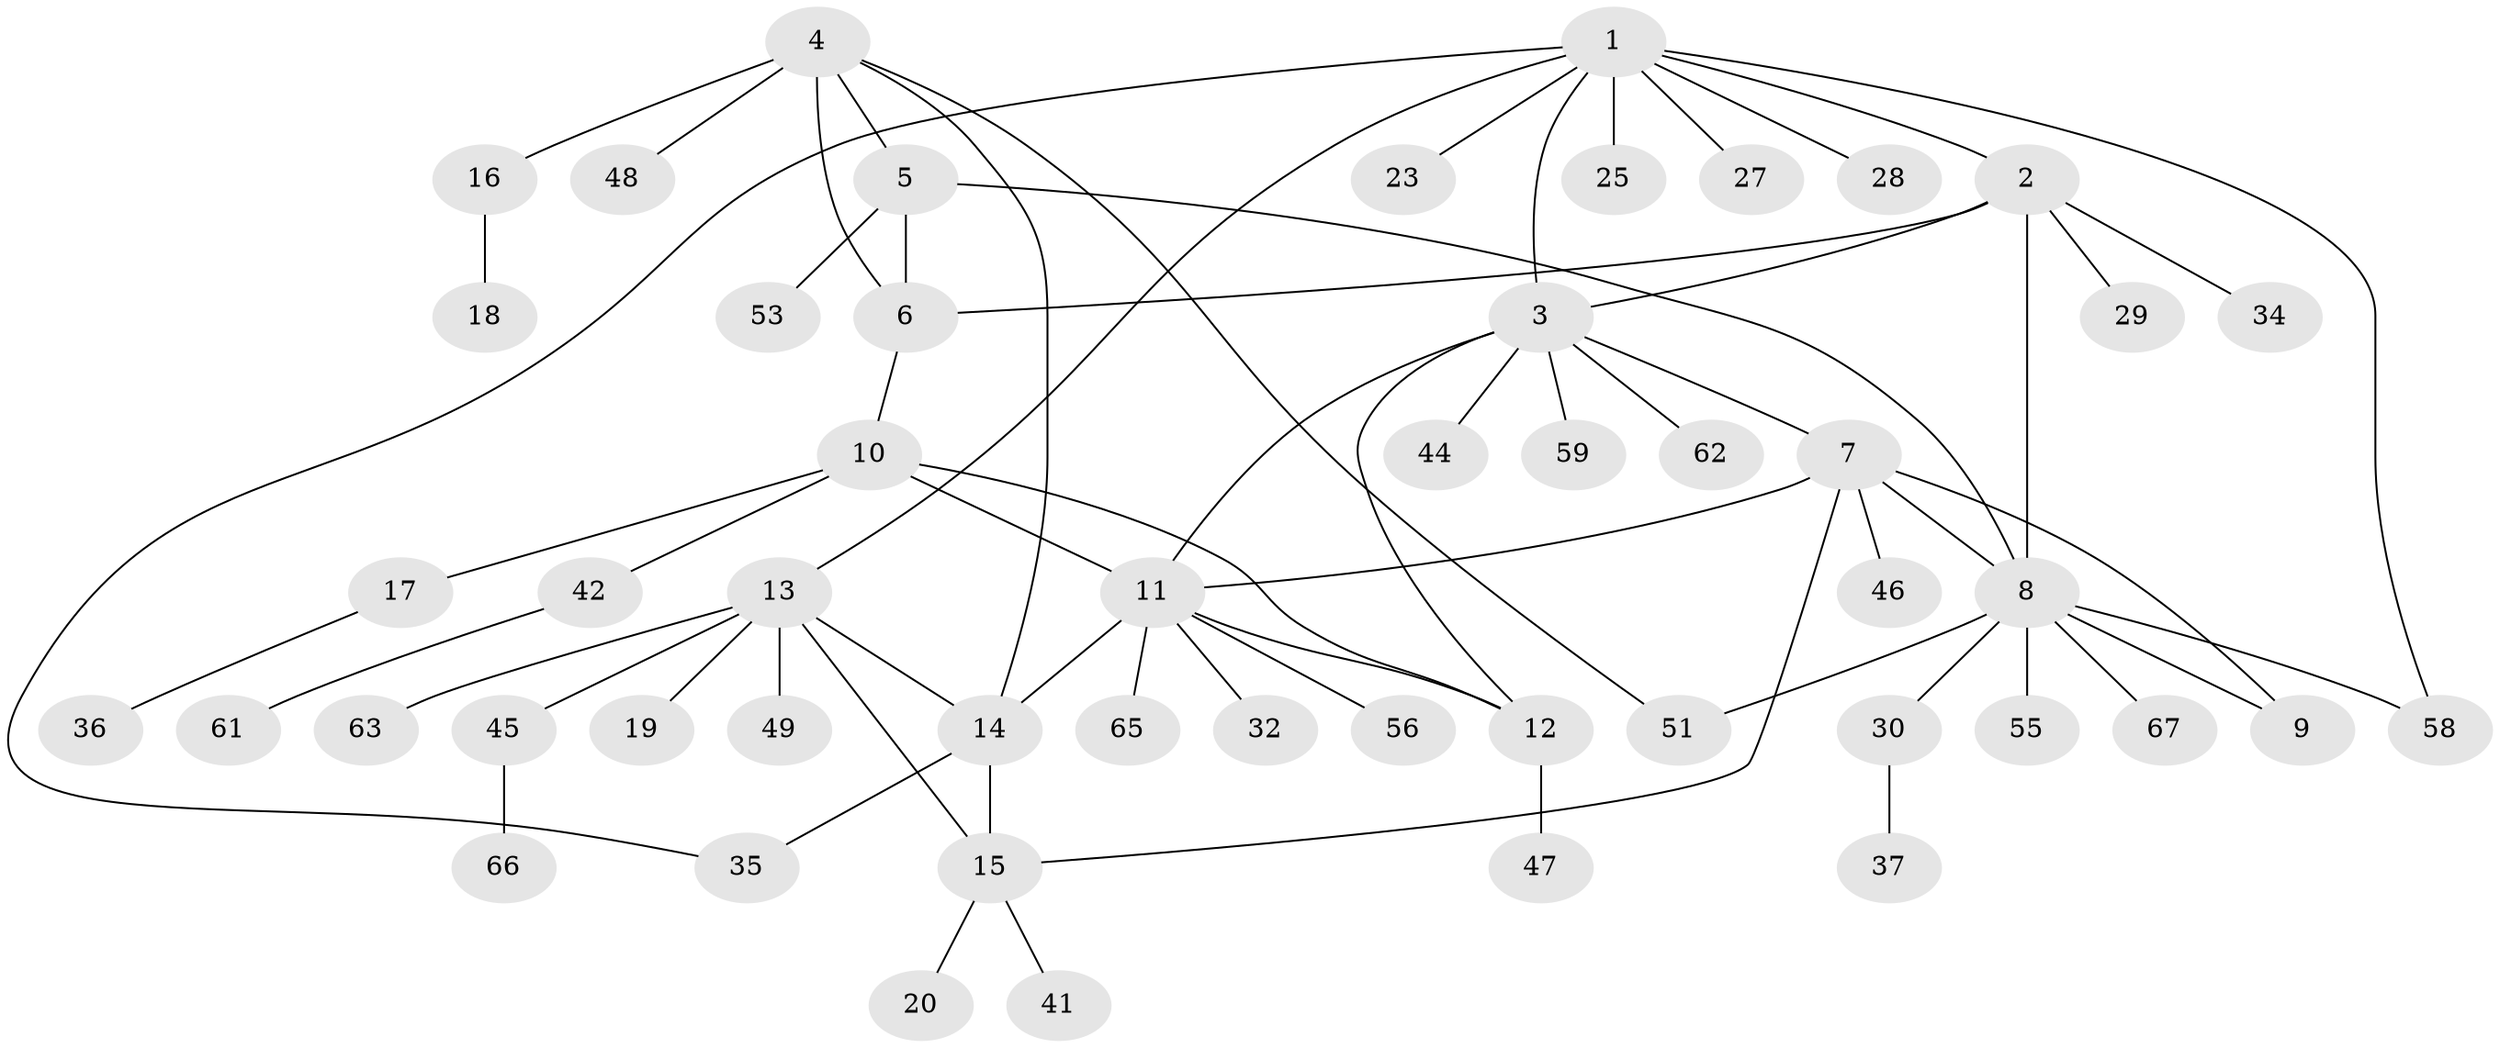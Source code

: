 // Generated by graph-tools (version 1.1) at 2025/24/03/03/25 07:24:10]
// undirected, 51 vertices, 66 edges
graph export_dot {
graph [start="1"]
  node [color=gray90,style=filled];
  1 [super="+43"];
  2 [super="+68"];
  3 [super="+40"];
  4 [super="+38"];
  5 [super="+31"];
  6;
  7 [super="+33"];
  8 [super="+21"];
  9;
  10;
  11 [super="+50"];
  12 [super="+39"];
  13 [super="+60"];
  14 [super="+26"];
  15;
  16 [super="+24"];
  17 [super="+22"];
  18;
  19;
  20;
  23;
  25;
  27;
  28;
  29;
  30;
  32;
  34;
  35 [super="+52"];
  36;
  37;
  41;
  42 [super="+54"];
  44;
  45;
  46;
  47;
  48;
  49 [super="+57"];
  51;
  53 [super="+64"];
  55;
  56;
  58;
  59 [super="+69"];
  61;
  62;
  63;
  65;
  66;
  67;
  1 -- 2;
  1 -- 3;
  1 -- 13;
  1 -- 23;
  1 -- 25;
  1 -- 27;
  1 -- 28;
  1 -- 35;
  1 -- 58;
  2 -- 3;
  2 -- 6;
  2 -- 8;
  2 -- 29;
  2 -- 34;
  3 -- 12;
  3 -- 44;
  3 -- 59;
  3 -- 62;
  3 -- 11;
  3 -- 7;
  4 -- 5;
  4 -- 6;
  4 -- 14;
  4 -- 16;
  4 -- 48;
  4 -- 51;
  5 -- 6;
  5 -- 8;
  5 -- 53;
  6 -- 10;
  7 -- 8;
  7 -- 9;
  7 -- 11;
  7 -- 15;
  7 -- 46;
  8 -- 9;
  8 -- 30;
  8 -- 51;
  8 -- 55;
  8 -- 58;
  8 -- 67;
  10 -- 11;
  10 -- 12;
  10 -- 17;
  10 -- 42;
  11 -- 12;
  11 -- 14;
  11 -- 32;
  11 -- 56;
  11 -- 65;
  12 -- 47;
  13 -- 14;
  13 -- 15;
  13 -- 19;
  13 -- 45;
  13 -- 49;
  13 -- 63;
  14 -- 15;
  14 -- 35;
  15 -- 20;
  15 -- 41;
  16 -- 18;
  17 -- 36;
  30 -- 37;
  42 -- 61;
  45 -- 66;
}
